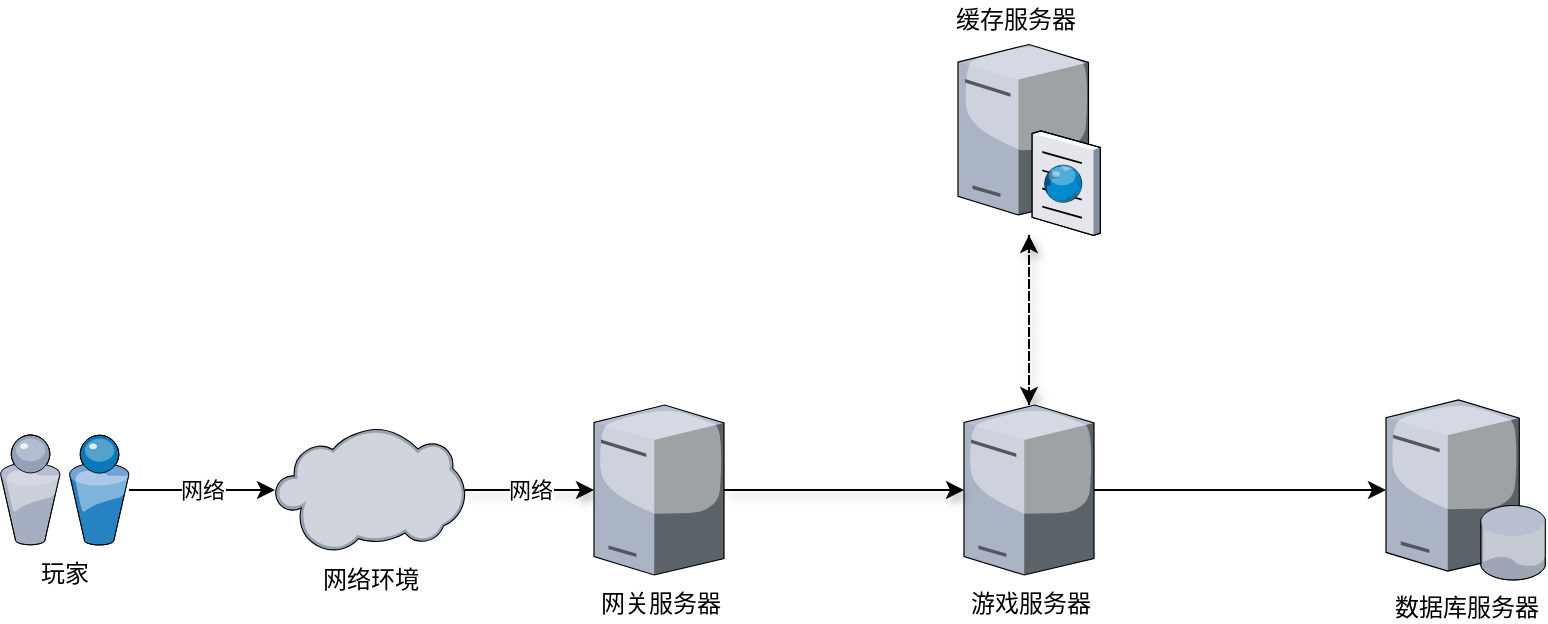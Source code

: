 <mxfile type="device" version="10.5.9"><diagram id="822b0af5-4adb-64df-f703-e8dfc1f81529" name="Page-1"><mxGraphModel grid="1" shadow="0" math="0" background="#ffffff" pageHeight="850" pageWidth="1100" pageScale="1" page="1" fold="1" arrows="1" connect="1" tooltips="1" guides="1" gridSize="10" dy="761" dx="1385"><root><mxCell id="0" /><mxCell id="1" parent="0" /><mxCell id="B0jU8C0EEjs8LcC2JHpG-21" parent="1" style="edgeStyle=orthogonalEdgeStyle;rounded=0;comic=0;orthogonalLoop=1;jettySize=auto;html=1;shadow=1;strokeColor=#000000;dashed=1;" edge="1" target="B0jU8C0EEjs8LcC2JHpG-4" source="B0jU8C0EEjs8LcC2JHpG-5"><mxGeometry as="geometry" relative="1" /></mxCell><mxCell id="B0jU8C0EEjs8LcC2JHpG-3" value="数据库服务器" parent="1" vertex="1" style="verticalLabelPosition=bottom;aspect=fixed;html=1;verticalAlign=top;strokeColor=none;align=center;outlineConnect=0;shape=mxgraph.citrix.database_server;"><mxGeometry as="geometry" height="90" width="80" y="320" x="773" /></mxCell><mxCell id="B0jU8C0EEjs8LcC2JHpG-22" parent="1" style="edgeStyle=orthogonalEdgeStyle;rounded=0;comic=0;orthogonalLoop=1;jettySize=auto;html=1;shadow=1;strokeColor=#000000;dashed=1;" edge="1" target="B0jU8C0EEjs8LcC2JHpG-5" source="B0jU8C0EEjs8LcC2JHpG-4"><mxGeometry as="geometry" relative="1" /></mxCell><mxCell id="B0jU8C0EEjs8LcC2JHpG-4" value="" parent="1" vertex="1" style="verticalLabelPosition=bottom;aspect=fixed;html=1;verticalAlign=top;strokeColor=none;align=center;outlineConnect=0;shape=mxgraph.citrix.cache_server;"><mxGeometry as="geometry" height="97.5" width="71" y="140" x="559" /></mxCell><mxCell id="B0jU8C0EEjs8LcC2JHpG-9" parent="1" style="edgeStyle=orthogonalEdgeStyle;rounded=0;orthogonalLoop=1;jettySize=auto;html=1;" edge="1" target="B0jU8C0EEjs8LcC2JHpG-3" source="B0jU8C0EEjs8LcC2JHpG-5"><mxGeometry as="geometry" relative="1" /></mxCell><mxCell id="B0jU8C0EEjs8LcC2JHpG-5" value="游戏服务器" parent="1" vertex="1" style="verticalLabelPosition=bottom;aspect=fixed;html=1;verticalAlign=top;strokeColor=none;align=center;outlineConnect=0;shape=mxgraph.citrix.license_server;"><mxGeometry as="geometry" height="85" width="65" y="322.5" x="562" /></mxCell><mxCell id="B0jU8C0EEjs8LcC2JHpG-6" value="玩家" parent="1" vertex="1" style="verticalLabelPosition=bottom;aspect=fixed;html=1;verticalAlign=top;strokeColor=none;align=center;outlineConnect=0;shape=mxgraph.citrix.users;"><mxGeometry as="geometry" height="55" width="64.5" y="337.5" x="80" /></mxCell><mxCell id="B0jU8C0EEjs8LcC2JHpG-19" value="网络" parent="1" style="edgeStyle=orthogonalEdgeStyle;rounded=0;comic=0;orthogonalLoop=1;jettySize=auto;html=1;shadow=1;strokeColor=#000000;" edge="1" target="B0jU8C0EEjs8LcC2JHpG-17" source="B0jU8C0EEjs8LcC2JHpG-13"><mxGeometry as="geometry" relative="1" /></mxCell><mxCell id="B0jU8C0EEjs8LcC2JHpG-13" value="&lt;font style=&quot;background-color: rgb(255 , 255 , 255)&quot;&gt;网络环境&lt;/font&gt;" parent="1" vertex="1" style="verticalLabelPosition=bottom;aspect=fixed;html=1;verticalAlign=top;strokeColor=none;align=center;outlineConnect=0;shape=mxgraph.citrix.cloud;"><mxGeometry as="geometry" height="62" width="95" y="334" x="217.5" /></mxCell><mxCell id="B0jU8C0EEjs8LcC2JHpG-14" value="网络" parent="1" style="edgeStyle=orthogonalEdgeStyle;rounded=0;orthogonalLoop=1;jettySize=auto;html=1;" edge="1" target="B0jU8C0EEjs8LcC2JHpG-13" source="B0jU8C0EEjs8LcC2JHpG-6"><mxGeometry as="geometry" relative="1"><mxPoint as="sourcePoint" y="372" x="144.5" /><mxPoint as="targetPoint" y="372" x="433" /><Array as="points" /></mxGeometry></mxCell><mxCell id="B0jU8C0EEjs8LcC2JHpG-20" parent="1" style="edgeStyle=orthogonalEdgeStyle;rounded=0;comic=0;orthogonalLoop=1;jettySize=auto;html=1;shadow=1;strokeColor=#000000;" edge="1" target="B0jU8C0EEjs8LcC2JHpG-5" source="B0jU8C0EEjs8LcC2JHpG-17"><mxGeometry as="geometry" relative="1" /></mxCell><mxCell id="B0jU8C0EEjs8LcC2JHpG-17" value="网关服务器" parent="1" vertex="1" style="verticalLabelPosition=bottom;aspect=fixed;html=1;verticalAlign=top;strokeColor=none;align=center;outlineConnect=0;shape=mxgraph.citrix.tower_server;"><mxGeometry as="geometry" height="85" width="65" y="322.5" x="377" /></mxCell><mxCell id="B0jU8C0EEjs8LcC2JHpG-23" value="缓存服务器&lt;br&gt;" parent="1" vertex="1" style="text;html=1;resizable=0;points=[];autosize=1;align=left;verticalAlign=top;spacingTop=-4;"><mxGeometry as="geometry" height="20" width="80" y="120" x="556" /></mxCell></root></mxGraphModel></diagram></mxfile>
